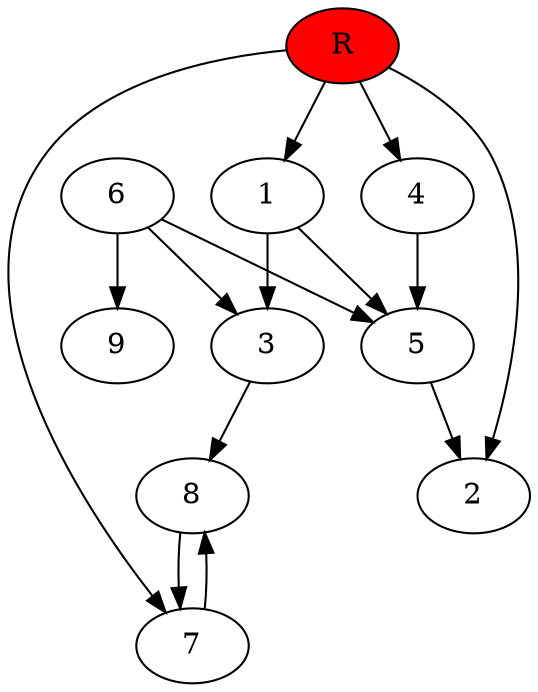 digraph prb21355 {
	1
	2
	3
	4
	5
	6
	7
	8
	R [fillcolor="#ff0000" style=filled]
	1 -> 3
	1 -> 5
	3 -> 8
	4 -> 5
	5 -> 2
	6 -> 3
	6 -> 5
	6 -> 9
	7 -> 8
	8 -> 7
	R -> 1
	R -> 2
	R -> 4
	R -> 7
}
